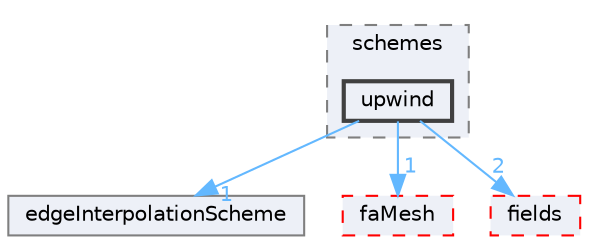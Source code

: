 digraph "src/finiteArea/interpolation/edgeInterpolation/schemes/upwind"
{
 // LATEX_PDF_SIZE
  bgcolor="transparent";
  edge [fontname=Helvetica,fontsize=10,labelfontname=Helvetica,labelfontsize=10];
  node [fontname=Helvetica,fontsize=10,shape=box,height=0.2,width=0.4];
  compound=true
  subgraph clusterdir_c2cbdda9edd3452610b843dc2610651b {
    graph [ bgcolor="#edf0f7", pencolor="grey50", label="schemes", fontname=Helvetica,fontsize=10 style="filled,dashed", URL="dir_c2cbdda9edd3452610b843dc2610651b.html",tooltip=""]
  dir_864bbbe4cb885078470f3cfa08d3fe24 [label="upwind", fillcolor="#edf0f7", color="grey25", style="filled,bold", URL="dir_864bbbe4cb885078470f3cfa08d3fe24.html",tooltip=""];
  }
  dir_7bec7d072ce89f16ba384f78af226990 [label="edgeInterpolationScheme", fillcolor="#edf0f7", color="grey50", style="filled", URL="dir_7bec7d072ce89f16ba384f78af226990.html",tooltip=""];
  dir_f14612db68a06d13a87d37d60dc895d5 [label="faMesh", fillcolor="#edf0f7", color="red", style="filled,dashed", URL="dir_f14612db68a06d13a87d37d60dc895d5.html",tooltip=""];
  dir_82c77a639fb8894523e0866635d617d1 [label="fields", fillcolor="#edf0f7", color="red", style="filled,dashed", URL="dir_82c77a639fb8894523e0866635d617d1.html",tooltip=""];
  dir_864bbbe4cb885078470f3cfa08d3fe24->dir_7bec7d072ce89f16ba384f78af226990 [headlabel="1", labeldistance=1.5 headhref="dir_004236_001109.html" href="dir_004236_001109.html" color="steelblue1" fontcolor="steelblue1"];
  dir_864bbbe4cb885078470f3cfa08d3fe24->dir_82c77a639fb8894523e0866635d617d1 [headlabel="2", labeldistance=1.5 headhref="dir_004236_001330.html" href="dir_004236_001330.html" color="steelblue1" fontcolor="steelblue1"];
  dir_864bbbe4cb885078470f3cfa08d3fe24->dir_f14612db68a06d13a87d37d60dc895d5 [headlabel="1", labeldistance=1.5 headhref="dir_004236_001295.html" href="dir_004236_001295.html" color="steelblue1" fontcolor="steelblue1"];
}
